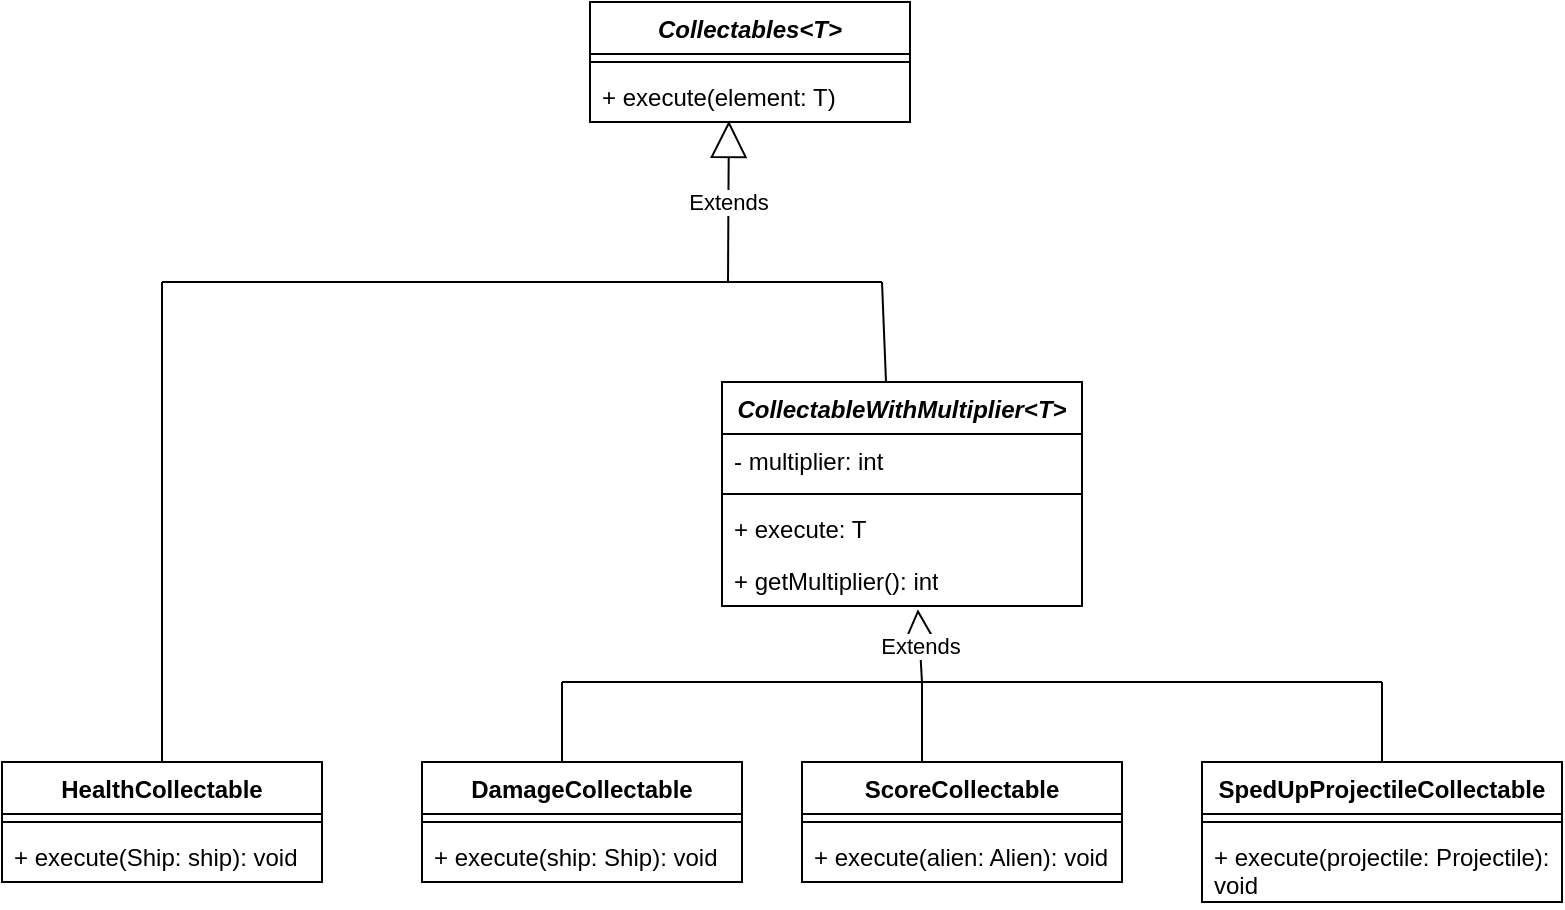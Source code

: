 <mxfile version="22.1.4" type="device">
  <diagram name="Página-1" id="HsIZqcNC8mJX9JDo7r5Q">
    <mxGraphModel dx="1282" dy="569" grid="1" gridSize="10" guides="1" tooltips="1" connect="1" arrows="1" fold="1" page="1" pageScale="1" pageWidth="827" pageHeight="1169" math="0" shadow="0">
      <root>
        <mxCell id="0" />
        <mxCell id="1" parent="0" />
        <mxCell id="7ugG-QQi7S-aJxMoO8by-1" value="&lt;i&gt;Collectables&amp;lt;T&amp;gt;&lt;/i&gt;" style="swimlane;fontStyle=1;align=center;verticalAlign=top;childLayout=stackLayout;horizontal=1;startSize=26;horizontalStack=0;resizeParent=1;resizeParentMax=0;resizeLast=0;collapsible=1;marginBottom=0;whiteSpace=wrap;html=1;" parent="1" vertex="1">
          <mxGeometry x="334" y="140" width="160" height="60" as="geometry" />
        </mxCell>
        <mxCell id="7ugG-QQi7S-aJxMoO8by-3" value="" style="line;strokeWidth=1;fillColor=none;align=left;verticalAlign=middle;spacingTop=-1;spacingLeft=3;spacingRight=3;rotatable=0;labelPosition=right;points=[];portConstraint=eastwest;strokeColor=inherit;" parent="7ugG-QQi7S-aJxMoO8by-1" vertex="1">
          <mxGeometry y="26" width="160" height="8" as="geometry" />
        </mxCell>
        <mxCell id="7ugG-QQi7S-aJxMoO8by-4" value="+ execute(element: T)" style="text;strokeColor=none;fillColor=none;align=left;verticalAlign=top;spacingLeft=4;spacingRight=4;overflow=hidden;rotatable=0;points=[[0,0.5],[1,0.5]];portConstraint=eastwest;whiteSpace=wrap;html=1;" parent="7ugG-QQi7S-aJxMoO8by-1" vertex="1">
          <mxGeometry y="34" width="160" height="26" as="geometry" />
        </mxCell>
        <mxCell id="7ugG-QQi7S-aJxMoO8by-5" value="DamageCollectable" style="swimlane;fontStyle=1;align=center;verticalAlign=top;childLayout=stackLayout;horizontal=1;startSize=26;horizontalStack=0;resizeParent=1;resizeParentMax=0;resizeLast=0;collapsible=1;marginBottom=0;whiteSpace=wrap;html=1;" parent="1" vertex="1">
          <mxGeometry x="250" y="520" width="160" height="60" as="geometry" />
        </mxCell>
        <mxCell id="7ugG-QQi7S-aJxMoO8by-7" value="" style="line;strokeWidth=1;fillColor=none;align=left;verticalAlign=middle;spacingTop=-1;spacingLeft=3;spacingRight=3;rotatable=0;labelPosition=right;points=[];portConstraint=eastwest;strokeColor=inherit;" parent="7ugG-QQi7S-aJxMoO8by-5" vertex="1">
          <mxGeometry y="26" width="160" height="8" as="geometry" />
        </mxCell>
        <mxCell id="7ugG-QQi7S-aJxMoO8by-8" value="+ execute(ship: Ship): void" style="text;strokeColor=none;fillColor=none;align=left;verticalAlign=top;spacingLeft=4;spacingRight=4;overflow=hidden;rotatable=0;points=[[0,0.5],[1,0.5]];portConstraint=eastwest;whiteSpace=wrap;html=1;" parent="7ugG-QQi7S-aJxMoO8by-5" vertex="1">
          <mxGeometry y="34" width="160" height="26" as="geometry" />
        </mxCell>
        <mxCell id="7ugG-QQi7S-aJxMoO8by-9" value="HealthCollectable" style="swimlane;fontStyle=1;align=center;verticalAlign=top;childLayout=stackLayout;horizontal=1;startSize=26;horizontalStack=0;resizeParent=1;resizeParentMax=0;resizeLast=0;collapsible=1;marginBottom=0;whiteSpace=wrap;html=1;" parent="1" vertex="1">
          <mxGeometry x="40" y="520" width="160" height="60" as="geometry" />
        </mxCell>
        <mxCell id="7ugG-QQi7S-aJxMoO8by-11" value="" style="line;strokeWidth=1;fillColor=none;align=left;verticalAlign=middle;spacingTop=-1;spacingLeft=3;spacingRight=3;rotatable=0;labelPosition=right;points=[];portConstraint=eastwest;strokeColor=inherit;" parent="7ugG-QQi7S-aJxMoO8by-9" vertex="1">
          <mxGeometry y="26" width="160" height="8" as="geometry" />
        </mxCell>
        <mxCell id="7ugG-QQi7S-aJxMoO8by-12" value="+ execute(Ship: ship): void" style="text;strokeColor=none;fillColor=none;align=left;verticalAlign=top;spacingLeft=4;spacingRight=4;overflow=hidden;rotatable=0;points=[[0,0.5],[1,0.5]];portConstraint=eastwest;whiteSpace=wrap;html=1;" parent="7ugG-QQi7S-aJxMoO8by-9" vertex="1">
          <mxGeometry y="34" width="160" height="26" as="geometry" />
        </mxCell>
        <mxCell id="7ugG-QQi7S-aJxMoO8by-13" value="ScoreCollectable" style="swimlane;fontStyle=1;align=center;verticalAlign=top;childLayout=stackLayout;horizontal=1;startSize=26;horizontalStack=0;resizeParent=1;resizeParentMax=0;resizeLast=0;collapsible=1;marginBottom=0;whiteSpace=wrap;html=1;" parent="1" vertex="1">
          <mxGeometry x="440" y="520" width="160" height="60" as="geometry" />
        </mxCell>
        <mxCell id="7ugG-QQi7S-aJxMoO8by-15" value="" style="line;strokeWidth=1;fillColor=none;align=left;verticalAlign=middle;spacingTop=-1;spacingLeft=3;spacingRight=3;rotatable=0;labelPosition=right;points=[];portConstraint=eastwest;strokeColor=inherit;" parent="7ugG-QQi7S-aJxMoO8by-13" vertex="1">
          <mxGeometry y="26" width="160" height="8" as="geometry" />
        </mxCell>
        <mxCell id="7ugG-QQi7S-aJxMoO8by-16" value="+ execute(alien: Alien): void" style="text;strokeColor=none;fillColor=none;align=left;verticalAlign=top;spacingLeft=4;spacingRight=4;overflow=hidden;rotatable=0;points=[[0,0.5],[1,0.5]];portConstraint=eastwest;whiteSpace=wrap;html=1;" parent="7ugG-QQi7S-aJxMoO8by-13" vertex="1">
          <mxGeometry y="34" width="160" height="26" as="geometry" />
        </mxCell>
        <mxCell id="7ugG-QQi7S-aJxMoO8by-17" value="SpedUpProjectileCollectable" style="swimlane;fontStyle=1;align=center;verticalAlign=top;childLayout=stackLayout;horizontal=1;startSize=26;horizontalStack=0;resizeParent=1;resizeParentMax=0;resizeLast=0;collapsible=1;marginBottom=0;whiteSpace=wrap;html=1;" parent="1" vertex="1">
          <mxGeometry x="640" y="520" width="180" height="70" as="geometry" />
        </mxCell>
        <mxCell id="7ugG-QQi7S-aJxMoO8by-19" value="" style="line;strokeWidth=1;fillColor=none;align=left;verticalAlign=middle;spacingTop=-1;spacingLeft=3;spacingRight=3;rotatable=0;labelPosition=right;points=[];portConstraint=eastwest;strokeColor=inherit;" parent="7ugG-QQi7S-aJxMoO8by-17" vertex="1">
          <mxGeometry y="26" width="180" height="8" as="geometry" />
        </mxCell>
        <mxCell id="7ugG-QQi7S-aJxMoO8by-20" value="+ execute(projectile: Projectile): void" style="text;strokeColor=none;fillColor=none;align=left;verticalAlign=top;spacingLeft=4;spacingRight=4;overflow=hidden;rotatable=0;points=[[0,0.5],[1,0.5]];portConstraint=eastwest;whiteSpace=wrap;html=1;" parent="7ugG-QQi7S-aJxMoO8by-17" vertex="1">
          <mxGeometry y="34" width="180" height="36" as="geometry" />
        </mxCell>
        <mxCell id="7ugG-QQi7S-aJxMoO8by-21" value="&lt;i&gt;CollectableWithMultiplier&amp;lt;T&amp;gt;&lt;/i&gt;" style="swimlane;fontStyle=1;align=center;verticalAlign=top;childLayout=stackLayout;horizontal=1;startSize=26;horizontalStack=0;resizeParent=1;resizeParentMax=0;resizeLast=0;collapsible=1;marginBottom=0;whiteSpace=wrap;html=1;" parent="1" vertex="1">
          <mxGeometry x="400" y="330" width="180" height="112" as="geometry" />
        </mxCell>
        <mxCell id="7ugG-QQi7S-aJxMoO8by-22" value="- multiplier: int" style="text;strokeColor=none;fillColor=none;align=left;verticalAlign=top;spacingLeft=4;spacingRight=4;overflow=hidden;rotatable=0;points=[[0,0.5],[1,0.5]];portConstraint=eastwest;whiteSpace=wrap;html=1;" parent="7ugG-QQi7S-aJxMoO8by-21" vertex="1">
          <mxGeometry y="26" width="180" height="26" as="geometry" />
        </mxCell>
        <mxCell id="7ugG-QQi7S-aJxMoO8by-23" value="" style="line;strokeWidth=1;fillColor=none;align=left;verticalAlign=middle;spacingTop=-1;spacingLeft=3;spacingRight=3;rotatable=0;labelPosition=right;points=[];portConstraint=eastwest;strokeColor=inherit;" parent="7ugG-QQi7S-aJxMoO8by-21" vertex="1">
          <mxGeometry y="52" width="180" height="8" as="geometry" />
        </mxCell>
        <mxCell id="7ugG-QQi7S-aJxMoO8by-24" value="+ execute: T" style="text;strokeColor=none;fillColor=none;align=left;verticalAlign=top;spacingLeft=4;spacingRight=4;overflow=hidden;rotatable=0;points=[[0,0.5],[1,0.5]];portConstraint=eastwest;whiteSpace=wrap;html=1;" parent="7ugG-QQi7S-aJxMoO8by-21" vertex="1">
          <mxGeometry y="60" width="180" height="26" as="geometry" />
        </mxCell>
        <mxCell id="a_9cD5xktqUonx2jsISn-1" value="+ getMultiplier(): int" style="text;strokeColor=none;fillColor=none;align=left;verticalAlign=top;spacingLeft=4;spacingRight=4;overflow=hidden;rotatable=0;points=[[0,0.5],[1,0.5]];portConstraint=eastwest;whiteSpace=wrap;html=1;" vertex="1" parent="7ugG-QQi7S-aJxMoO8by-21">
          <mxGeometry y="86" width="180" height="26" as="geometry" />
        </mxCell>
        <mxCell id="7ugG-QQi7S-aJxMoO8by-26" value="Extends" style="endArrow=block;endSize=16;endFill=0;html=1;rounded=0;entryX=0.434;entryY=0.977;entryDx=0;entryDy=0;entryPerimeter=0;" parent="1" target="7ugG-QQi7S-aJxMoO8by-4" edge="1">
          <mxGeometry width="160" relative="1" as="geometry">
            <mxPoint x="403" y="280" as="sourcePoint" />
            <mxPoint x="500" y="300" as="targetPoint" />
          </mxGeometry>
        </mxCell>
        <mxCell id="7ugG-QQi7S-aJxMoO8by-27" value="" style="endArrow=none;html=1;rounded=0;" parent="1" edge="1">
          <mxGeometry width="50" height="50" relative="1" as="geometry">
            <mxPoint x="120" y="280" as="sourcePoint" />
            <mxPoint x="400" y="280" as="targetPoint" />
          </mxGeometry>
        </mxCell>
        <mxCell id="7ugG-QQi7S-aJxMoO8by-28" value="" style="endArrow=none;html=1;rounded=0;" parent="1" edge="1">
          <mxGeometry width="50" height="50" relative="1" as="geometry">
            <mxPoint x="400" y="280" as="sourcePoint" />
            <mxPoint x="480" y="280" as="targetPoint" />
          </mxGeometry>
        </mxCell>
        <mxCell id="7ugG-QQi7S-aJxMoO8by-29" value="" style="endArrow=none;html=1;rounded=0;" parent="1" edge="1">
          <mxGeometry width="50" height="50" relative="1" as="geometry">
            <mxPoint x="482" y="330" as="sourcePoint" />
            <mxPoint x="480" y="280" as="targetPoint" />
          </mxGeometry>
        </mxCell>
        <mxCell id="7ugG-QQi7S-aJxMoO8by-30" value="" style="endArrow=none;html=1;rounded=0;exitX=0.5;exitY=0;exitDx=0;exitDy=0;" parent="1" source="7ugG-QQi7S-aJxMoO8by-9" edge="1">
          <mxGeometry width="50" height="50" relative="1" as="geometry">
            <mxPoint x="120" y="460" as="sourcePoint" />
            <mxPoint x="120" y="280" as="targetPoint" />
          </mxGeometry>
        </mxCell>
        <mxCell id="7ugG-QQi7S-aJxMoO8by-32" value="" style="endArrow=none;html=1;rounded=0;" parent="1" edge="1">
          <mxGeometry width="50" height="50" relative="1" as="geometry">
            <mxPoint x="320" y="480" as="sourcePoint" />
            <mxPoint x="500" y="480" as="targetPoint" />
          </mxGeometry>
        </mxCell>
        <mxCell id="7ugG-QQi7S-aJxMoO8by-33" value="" style="endArrow=none;html=1;rounded=0;" parent="1" edge="1">
          <mxGeometry width="50" height="50" relative="1" as="geometry">
            <mxPoint x="320" y="520" as="sourcePoint" />
            <mxPoint x="320" y="480" as="targetPoint" />
          </mxGeometry>
        </mxCell>
        <mxCell id="7ugG-QQi7S-aJxMoO8by-34" value="" style="endArrow=none;html=1;rounded=0;exitX=0.375;exitY=0;exitDx=0;exitDy=0;exitPerimeter=0;" parent="1" source="7ugG-QQi7S-aJxMoO8by-13" edge="1">
          <mxGeometry width="50" height="50" relative="1" as="geometry">
            <mxPoint x="450" y="530" as="sourcePoint" />
            <mxPoint x="500" y="480" as="targetPoint" />
          </mxGeometry>
        </mxCell>
        <mxCell id="7ugG-QQi7S-aJxMoO8by-35" value="" style="endArrow=none;html=1;rounded=0;" parent="1" edge="1">
          <mxGeometry width="50" height="50" relative="1" as="geometry">
            <mxPoint x="500" y="480" as="sourcePoint" />
            <mxPoint x="730" y="480" as="targetPoint" />
          </mxGeometry>
        </mxCell>
        <mxCell id="7ugG-QQi7S-aJxMoO8by-36" value="" style="endArrow=none;html=1;rounded=0;entryX=0.5;entryY=0;entryDx=0;entryDy=0;" parent="1" target="7ugG-QQi7S-aJxMoO8by-17" edge="1">
          <mxGeometry width="50" height="50" relative="1" as="geometry">
            <mxPoint x="730" y="480" as="sourcePoint" />
            <mxPoint x="450" y="410" as="targetPoint" />
          </mxGeometry>
        </mxCell>
        <mxCell id="a_9cD5xktqUonx2jsISn-2" value="Extends" style="endArrow=block;endSize=16;endFill=0;html=1;rounded=0;entryX=0.544;entryY=1.062;entryDx=0;entryDy=0;entryPerimeter=0;" edge="1" parent="1" target="a_9cD5xktqUonx2jsISn-1">
          <mxGeometry width="160" relative="1" as="geometry">
            <mxPoint x="500" y="480" as="sourcePoint" />
            <mxPoint x="550" y="410" as="targetPoint" />
          </mxGeometry>
        </mxCell>
      </root>
    </mxGraphModel>
  </diagram>
</mxfile>
